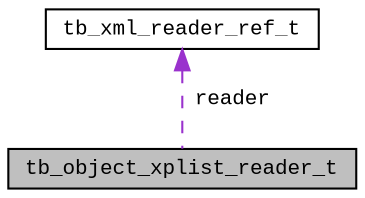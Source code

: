digraph "tb_object_xplist_reader_t"
{
  edge [fontname="CourierNew",fontsize="10",labelfontname="CourierNew",labelfontsize="10"];
  node [fontname="CourierNew",fontsize="10",shape=record];
  Node1 [label="tb_object_xplist_reader_t",height=0.2,width=0.4,color="black", fillcolor="grey75", style="filled" fontcolor="black"];
  Node2 -> Node1 [dir="back",color="darkorchid3",fontsize="10",style="dashed",label=" reader" ,fontname="CourierNew"];
  Node2 [label="tb_xml_reader_ref_t",height=0.2,width=0.4,color="black", fillcolor="white", style="filled",URL="$d0/de5/structtb__xml__reader__ref__t.html",tooltip="the xml reader ref type "];
}
